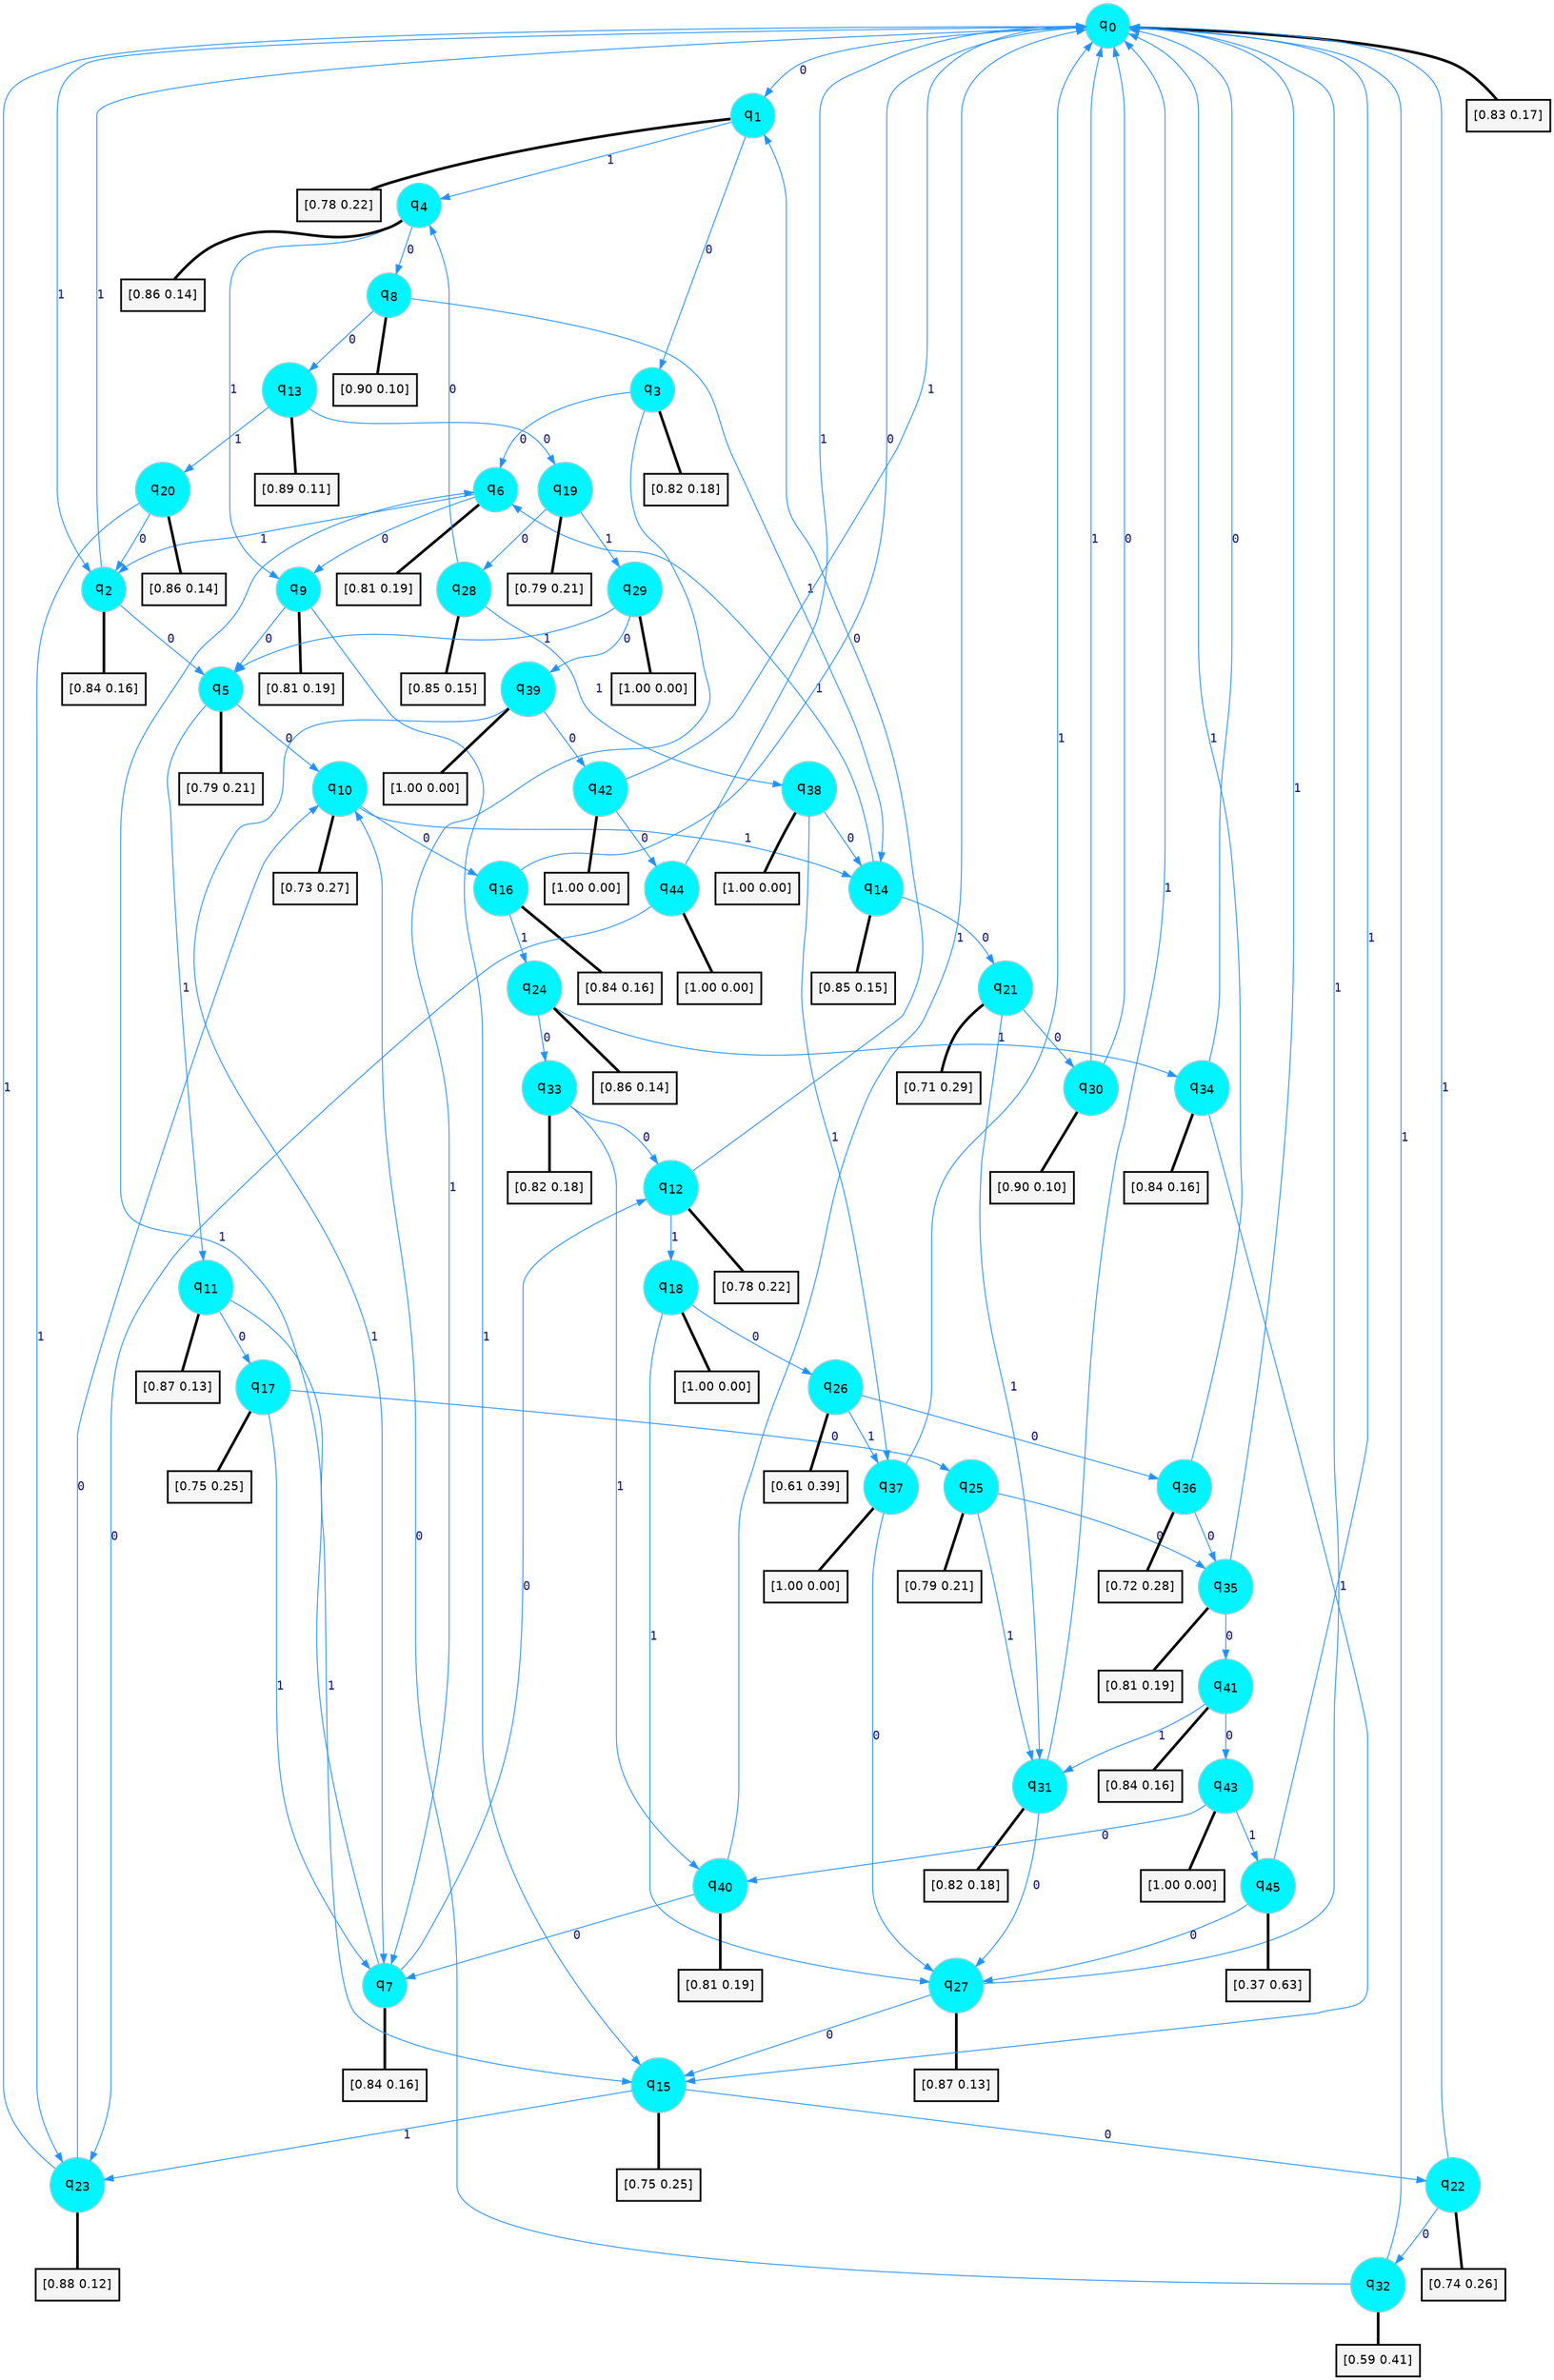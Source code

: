 digraph G {
graph [
bgcolor=transparent, dpi=300, rankdir=TD, size="40,25"];
node [
color=gray, fillcolor=turquoise1, fontcolor=black, fontname=Helvetica, fontsize=16, fontweight=bold, shape=circle, style=filled];
edge [
arrowsize=1, color=dodgerblue1, fontcolor=midnightblue, fontname=courier, fontweight=bold, penwidth=1, style=solid, weight=20];
0[label=<q<SUB>0</SUB>>];
1[label=<q<SUB>1</SUB>>];
2[label=<q<SUB>2</SUB>>];
3[label=<q<SUB>3</SUB>>];
4[label=<q<SUB>4</SUB>>];
5[label=<q<SUB>5</SUB>>];
6[label=<q<SUB>6</SUB>>];
7[label=<q<SUB>7</SUB>>];
8[label=<q<SUB>8</SUB>>];
9[label=<q<SUB>9</SUB>>];
10[label=<q<SUB>10</SUB>>];
11[label=<q<SUB>11</SUB>>];
12[label=<q<SUB>12</SUB>>];
13[label=<q<SUB>13</SUB>>];
14[label=<q<SUB>14</SUB>>];
15[label=<q<SUB>15</SUB>>];
16[label=<q<SUB>16</SUB>>];
17[label=<q<SUB>17</SUB>>];
18[label=<q<SUB>18</SUB>>];
19[label=<q<SUB>19</SUB>>];
20[label=<q<SUB>20</SUB>>];
21[label=<q<SUB>21</SUB>>];
22[label=<q<SUB>22</SUB>>];
23[label=<q<SUB>23</SUB>>];
24[label=<q<SUB>24</SUB>>];
25[label=<q<SUB>25</SUB>>];
26[label=<q<SUB>26</SUB>>];
27[label=<q<SUB>27</SUB>>];
28[label=<q<SUB>28</SUB>>];
29[label=<q<SUB>29</SUB>>];
30[label=<q<SUB>30</SUB>>];
31[label=<q<SUB>31</SUB>>];
32[label=<q<SUB>32</SUB>>];
33[label=<q<SUB>33</SUB>>];
34[label=<q<SUB>34</SUB>>];
35[label=<q<SUB>35</SUB>>];
36[label=<q<SUB>36</SUB>>];
37[label=<q<SUB>37</SUB>>];
38[label=<q<SUB>38</SUB>>];
39[label=<q<SUB>39</SUB>>];
40[label=<q<SUB>40</SUB>>];
41[label=<q<SUB>41</SUB>>];
42[label=<q<SUB>42</SUB>>];
43[label=<q<SUB>43</SUB>>];
44[label=<q<SUB>44</SUB>>];
45[label=<q<SUB>45</SUB>>];
46[label="[0.83 0.17]", shape=box,fontcolor=black, fontname=Helvetica, fontsize=14, penwidth=2, fillcolor=whitesmoke,color=black];
47[label="[0.78 0.22]", shape=box,fontcolor=black, fontname=Helvetica, fontsize=14, penwidth=2, fillcolor=whitesmoke,color=black];
48[label="[0.84 0.16]", shape=box,fontcolor=black, fontname=Helvetica, fontsize=14, penwidth=2, fillcolor=whitesmoke,color=black];
49[label="[0.82 0.18]", shape=box,fontcolor=black, fontname=Helvetica, fontsize=14, penwidth=2, fillcolor=whitesmoke,color=black];
50[label="[0.86 0.14]", shape=box,fontcolor=black, fontname=Helvetica, fontsize=14, penwidth=2, fillcolor=whitesmoke,color=black];
51[label="[0.79 0.21]", shape=box,fontcolor=black, fontname=Helvetica, fontsize=14, penwidth=2, fillcolor=whitesmoke,color=black];
52[label="[0.81 0.19]", shape=box,fontcolor=black, fontname=Helvetica, fontsize=14, penwidth=2, fillcolor=whitesmoke,color=black];
53[label="[0.84 0.16]", shape=box,fontcolor=black, fontname=Helvetica, fontsize=14, penwidth=2, fillcolor=whitesmoke,color=black];
54[label="[0.90 0.10]", shape=box,fontcolor=black, fontname=Helvetica, fontsize=14, penwidth=2, fillcolor=whitesmoke,color=black];
55[label="[0.81 0.19]", shape=box,fontcolor=black, fontname=Helvetica, fontsize=14, penwidth=2, fillcolor=whitesmoke,color=black];
56[label="[0.73 0.27]", shape=box,fontcolor=black, fontname=Helvetica, fontsize=14, penwidth=2, fillcolor=whitesmoke,color=black];
57[label="[0.87 0.13]", shape=box,fontcolor=black, fontname=Helvetica, fontsize=14, penwidth=2, fillcolor=whitesmoke,color=black];
58[label="[0.78 0.22]", shape=box,fontcolor=black, fontname=Helvetica, fontsize=14, penwidth=2, fillcolor=whitesmoke,color=black];
59[label="[0.89 0.11]", shape=box,fontcolor=black, fontname=Helvetica, fontsize=14, penwidth=2, fillcolor=whitesmoke,color=black];
60[label="[0.85 0.15]", shape=box,fontcolor=black, fontname=Helvetica, fontsize=14, penwidth=2, fillcolor=whitesmoke,color=black];
61[label="[0.75 0.25]", shape=box,fontcolor=black, fontname=Helvetica, fontsize=14, penwidth=2, fillcolor=whitesmoke,color=black];
62[label="[0.84 0.16]", shape=box,fontcolor=black, fontname=Helvetica, fontsize=14, penwidth=2, fillcolor=whitesmoke,color=black];
63[label="[0.75 0.25]", shape=box,fontcolor=black, fontname=Helvetica, fontsize=14, penwidth=2, fillcolor=whitesmoke,color=black];
64[label="[1.00 0.00]", shape=box,fontcolor=black, fontname=Helvetica, fontsize=14, penwidth=2, fillcolor=whitesmoke,color=black];
65[label="[0.79 0.21]", shape=box,fontcolor=black, fontname=Helvetica, fontsize=14, penwidth=2, fillcolor=whitesmoke,color=black];
66[label="[0.86 0.14]", shape=box,fontcolor=black, fontname=Helvetica, fontsize=14, penwidth=2, fillcolor=whitesmoke,color=black];
67[label="[0.71 0.29]", shape=box,fontcolor=black, fontname=Helvetica, fontsize=14, penwidth=2, fillcolor=whitesmoke,color=black];
68[label="[0.74 0.26]", shape=box,fontcolor=black, fontname=Helvetica, fontsize=14, penwidth=2, fillcolor=whitesmoke,color=black];
69[label="[0.88 0.12]", shape=box,fontcolor=black, fontname=Helvetica, fontsize=14, penwidth=2, fillcolor=whitesmoke,color=black];
70[label="[0.86 0.14]", shape=box,fontcolor=black, fontname=Helvetica, fontsize=14, penwidth=2, fillcolor=whitesmoke,color=black];
71[label="[0.79 0.21]", shape=box,fontcolor=black, fontname=Helvetica, fontsize=14, penwidth=2, fillcolor=whitesmoke,color=black];
72[label="[0.61 0.39]", shape=box,fontcolor=black, fontname=Helvetica, fontsize=14, penwidth=2, fillcolor=whitesmoke,color=black];
73[label="[0.87 0.13]", shape=box,fontcolor=black, fontname=Helvetica, fontsize=14, penwidth=2, fillcolor=whitesmoke,color=black];
74[label="[0.85 0.15]", shape=box,fontcolor=black, fontname=Helvetica, fontsize=14, penwidth=2, fillcolor=whitesmoke,color=black];
75[label="[1.00 0.00]", shape=box,fontcolor=black, fontname=Helvetica, fontsize=14, penwidth=2, fillcolor=whitesmoke,color=black];
76[label="[0.90 0.10]", shape=box,fontcolor=black, fontname=Helvetica, fontsize=14, penwidth=2, fillcolor=whitesmoke,color=black];
77[label="[0.82 0.18]", shape=box,fontcolor=black, fontname=Helvetica, fontsize=14, penwidth=2, fillcolor=whitesmoke,color=black];
78[label="[0.59 0.41]", shape=box,fontcolor=black, fontname=Helvetica, fontsize=14, penwidth=2, fillcolor=whitesmoke,color=black];
79[label="[0.82 0.18]", shape=box,fontcolor=black, fontname=Helvetica, fontsize=14, penwidth=2, fillcolor=whitesmoke,color=black];
80[label="[0.84 0.16]", shape=box,fontcolor=black, fontname=Helvetica, fontsize=14, penwidth=2, fillcolor=whitesmoke,color=black];
81[label="[0.81 0.19]", shape=box,fontcolor=black, fontname=Helvetica, fontsize=14, penwidth=2, fillcolor=whitesmoke,color=black];
82[label="[0.72 0.28]", shape=box,fontcolor=black, fontname=Helvetica, fontsize=14, penwidth=2, fillcolor=whitesmoke,color=black];
83[label="[1.00 0.00]", shape=box,fontcolor=black, fontname=Helvetica, fontsize=14, penwidth=2, fillcolor=whitesmoke,color=black];
84[label="[1.00 0.00]", shape=box,fontcolor=black, fontname=Helvetica, fontsize=14, penwidth=2, fillcolor=whitesmoke,color=black];
85[label="[1.00 0.00]", shape=box,fontcolor=black, fontname=Helvetica, fontsize=14, penwidth=2, fillcolor=whitesmoke,color=black];
86[label="[0.81 0.19]", shape=box,fontcolor=black, fontname=Helvetica, fontsize=14, penwidth=2, fillcolor=whitesmoke,color=black];
87[label="[0.84 0.16]", shape=box,fontcolor=black, fontname=Helvetica, fontsize=14, penwidth=2, fillcolor=whitesmoke,color=black];
88[label="[1.00 0.00]", shape=box,fontcolor=black, fontname=Helvetica, fontsize=14, penwidth=2, fillcolor=whitesmoke,color=black];
89[label="[1.00 0.00]", shape=box,fontcolor=black, fontname=Helvetica, fontsize=14, penwidth=2, fillcolor=whitesmoke,color=black];
90[label="[1.00 0.00]", shape=box,fontcolor=black, fontname=Helvetica, fontsize=14, penwidth=2, fillcolor=whitesmoke,color=black];
91[label="[0.37 0.63]", shape=box,fontcolor=black, fontname=Helvetica, fontsize=14, penwidth=2, fillcolor=whitesmoke,color=black];
0->1 [label=0];
0->2 [label=1];
0->46 [arrowhead=none, penwidth=3,color=black];
1->3 [label=0];
1->4 [label=1];
1->47 [arrowhead=none, penwidth=3,color=black];
2->5 [label=0];
2->0 [label=1];
2->48 [arrowhead=none, penwidth=3,color=black];
3->6 [label=0];
3->7 [label=1];
3->49 [arrowhead=none, penwidth=3,color=black];
4->8 [label=0];
4->9 [label=1];
4->50 [arrowhead=none, penwidth=3,color=black];
5->10 [label=0];
5->11 [label=1];
5->51 [arrowhead=none, penwidth=3,color=black];
6->9 [label=0];
6->2 [label=1];
6->52 [arrowhead=none, penwidth=3,color=black];
7->12 [label=0];
7->6 [label=1];
7->53 [arrowhead=none, penwidth=3,color=black];
8->13 [label=0];
8->14 [label=1];
8->54 [arrowhead=none, penwidth=3,color=black];
9->5 [label=0];
9->15 [label=1];
9->55 [arrowhead=none, penwidth=3,color=black];
10->16 [label=0];
10->14 [label=1];
10->56 [arrowhead=none, penwidth=3,color=black];
11->17 [label=0];
11->15 [label=1];
11->57 [arrowhead=none, penwidth=3,color=black];
12->1 [label=0];
12->18 [label=1];
12->58 [arrowhead=none, penwidth=3,color=black];
13->19 [label=0];
13->20 [label=1];
13->59 [arrowhead=none, penwidth=3,color=black];
14->21 [label=0];
14->6 [label=1];
14->60 [arrowhead=none, penwidth=3,color=black];
15->22 [label=0];
15->23 [label=1];
15->61 [arrowhead=none, penwidth=3,color=black];
16->0 [label=0];
16->24 [label=1];
16->62 [arrowhead=none, penwidth=3,color=black];
17->25 [label=0];
17->7 [label=1];
17->63 [arrowhead=none, penwidth=3,color=black];
18->26 [label=0];
18->27 [label=1];
18->64 [arrowhead=none, penwidth=3,color=black];
19->28 [label=0];
19->29 [label=1];
19->65 [arrowhead=none, penwidth=3,color=black];
20->2 [label=0];
20->23 [label=1];
20->66 [arrowhead=none, penwidth=3,color=black];
21->30 [label=0];
21->31 [label=1];
21->67 [arrowhead=none, penwidth=3,color=black];
22->32 [label=0];
22->0 [label=1];
22->68 [arrowhead=none, penwidth=3,color=black];
23->10 [label=0];
23->0 [label=1];
23->69 [arrowhead=none, penwidth=3,color=black];
24->33 [label=0];
24->34 [label=1];
24->70 [arrowhead=none, penwidth=3,color=black];
25->35 [label=0];
25->31 [label=1];
25->71 [arrowhead=none, penwidth=3,color=black];
26->36 [label=0];
26->37 [label=1];
26->72 [arrowhead=none, penwidth=3,color=black];
27->15 [label=0];
27->0 [label=1];
27->73 [arrowhead=none, penwidth=3,color=black];
28->4 [label=0];
28->38 [label=1];
28->74 [arrowhead=none, penwidth=3,color=black];
29->39 [label=0];
29->5 [label=1];
29->75 [arrowhead=none, penwidth=3,color=black];
30->0 [label=0];
30->0 [label=1];
30->76 [arrowhead=none, penwidth=3,color=black];
31->27 [label=0];
31->0 [label=1];
31->77 [arrowhead=none, penwidth=3,color=black];
32->10 [label=0];
32->0 [label=1];
32->78 [arrowhead=none, penwidth=3,color=black];
33->12 [label=0];
33->40 [label=1];
33->79 [arrowhead=none, penwidth=3,color=black];
34->0 [label=0];
34->15 [label=1];
34->80 [arrowhead=none, penwidth=3,color=black];
35->41 [label=0];
35->0 [label=1];
35->81 [arrowhead=none, penwidth=3,color=black];
36->35 [label=0];
36->0 [label=1];
36->82 [arrowhead=none, penwidth=3,color=black];
37->27 [label=0];
37->0 [label=1];
37->83 [arrowhead=none, penwidth=3,color=black];
38->14 [label=0];
38->37 [label=1];
38->84 [arrowhead=none, penwidth=3,color=black];
39->42 [label=0];
39->7 [label=1];
39->85 [arrowhead=none, penwidth=3,color=black];
40->7 [label=0];
40->0 [label=1];
40->86 [arrowhead=none, penwidth=3,color=black];
41->43 [label=0];
41->31 [label=1];
41->87 [arrowhead=none, penwidth=3,color=black];
42->44 [label=0];
42->0 [label=1];
42->88 [arrowhead=none, penwidth=3,color=black];
43->40 [label=0];
43->45 [label=1];
43->89 [arrowhead=none, penwidth=3,color=black];
44->23 [label=0];
44->0 [label=1];
44->90 [arrowhead=none, penwidth=3,color=black];
45->27 [label=0];
45->0 [label=1];
45->91 [arrowhead=none, penwidth=3,color=black];
}
